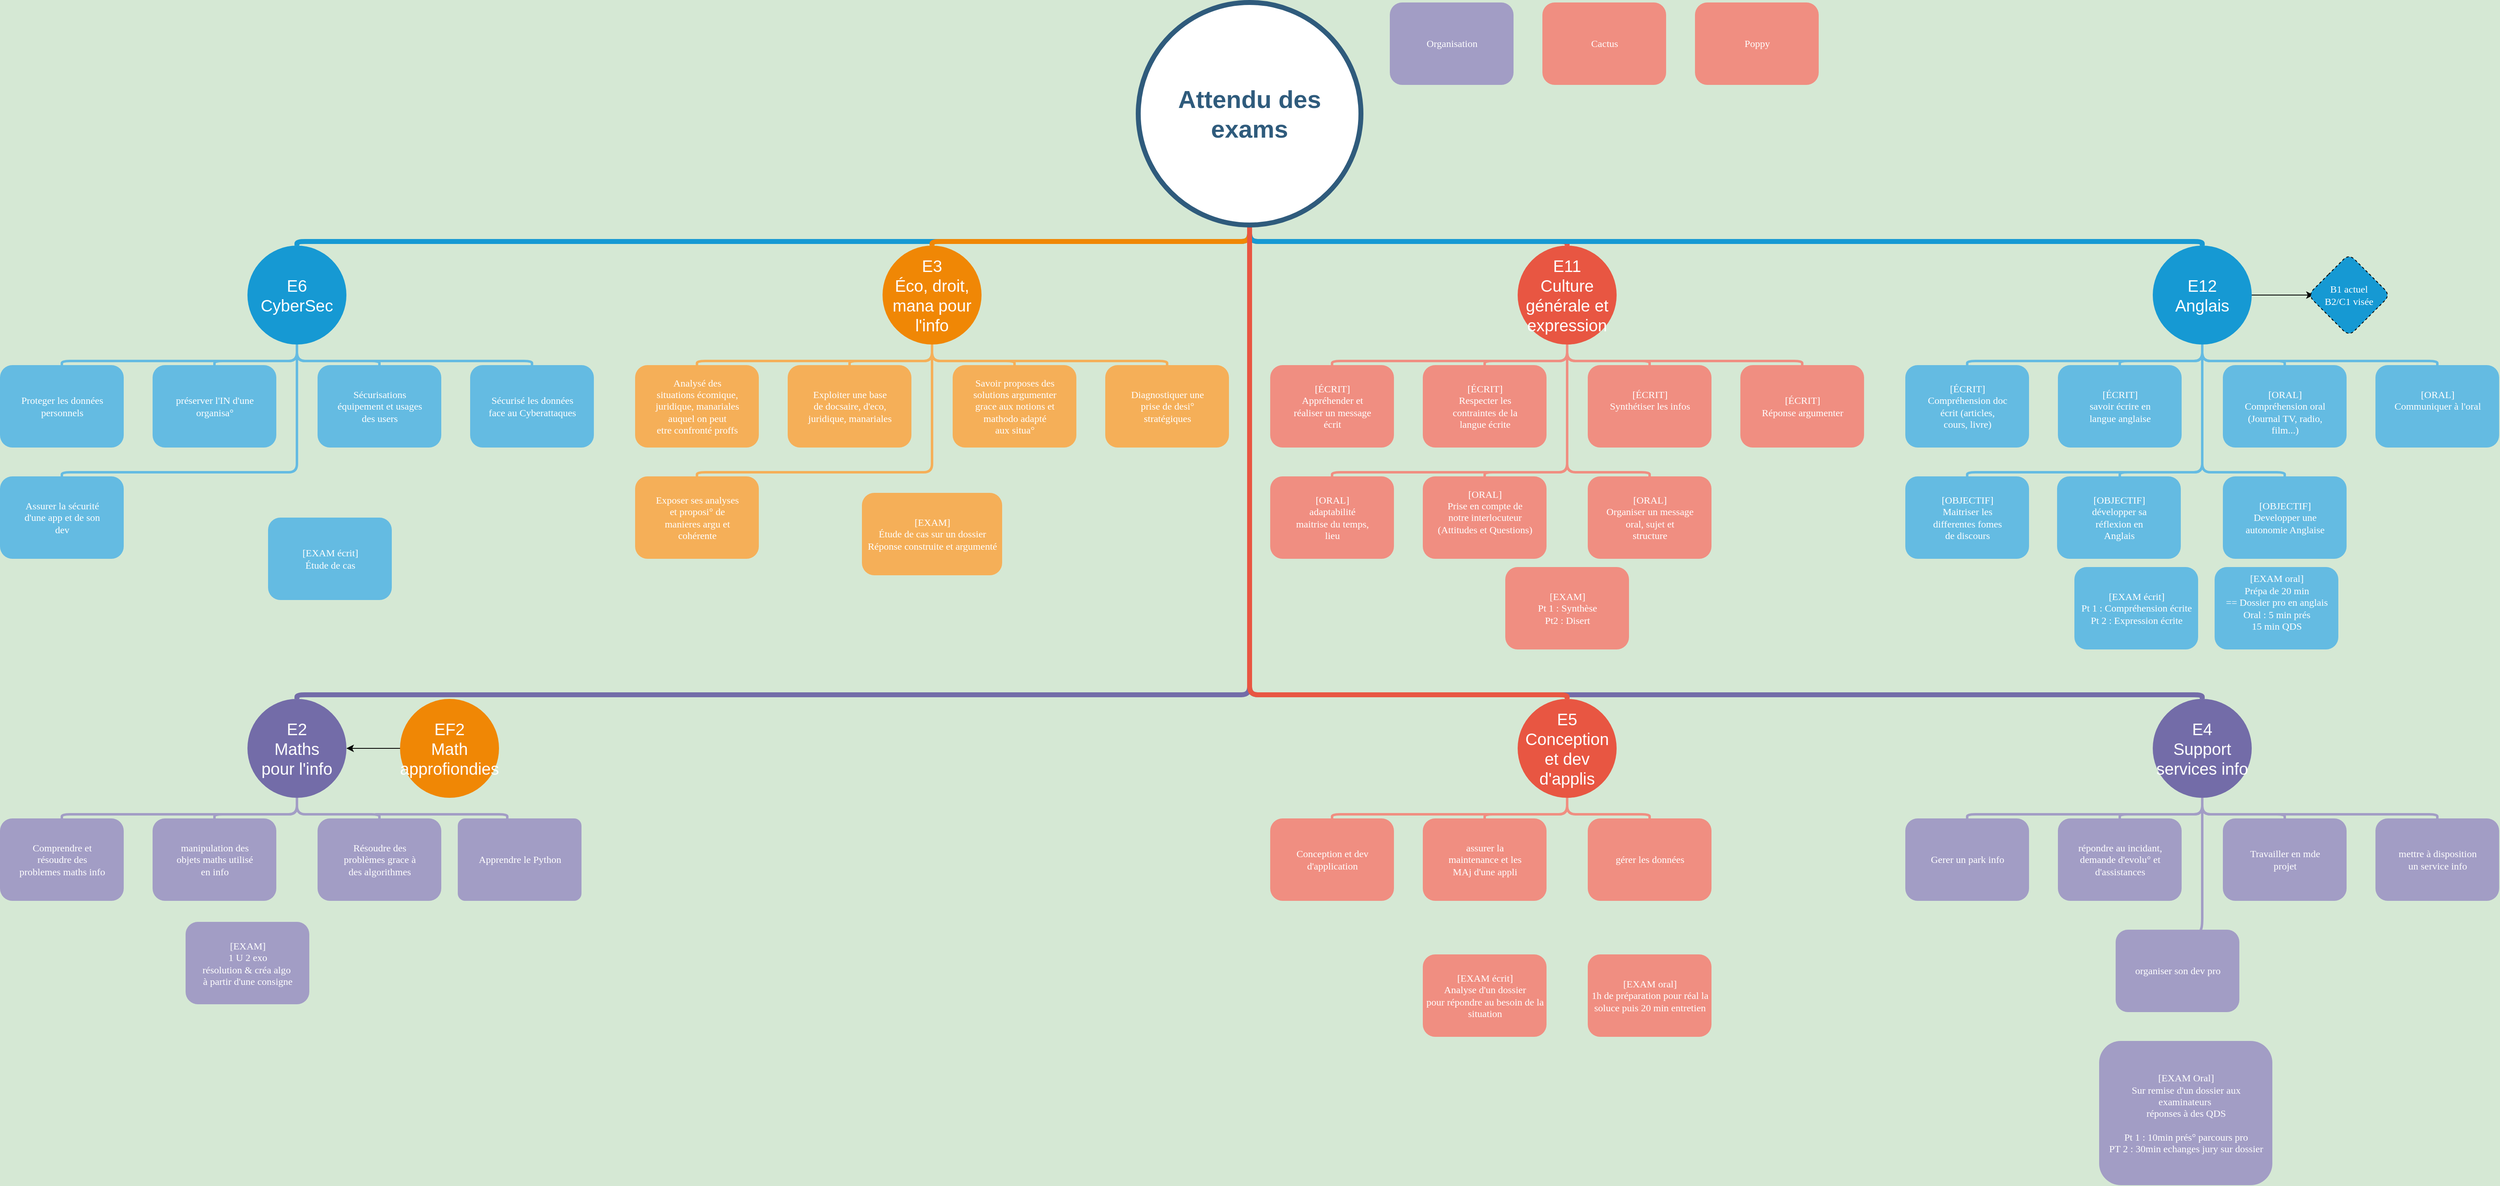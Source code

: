 <mxfile version="13.10.9" type="github">
  <diagram id="6a731a19-8d31-9384-78a2-239565b7b9f0" name="Page-1">
    <mxGraphModel dx="1395" dy="727" grid="1" gridSize="10" guides="1" tooltips="1" connect="1" arrows="1" fold="1" page="1" pageScale="1" pageWidth="1169" pageHeight="827" background="#D5E8D4" math="0" shadow="0">
      <root>
        <mxCell id="0" />
        <mxCell id="1" parent="0" />
        <mxCell id="1350" value="&lt;div&gt;E6&lt;/div&gt;&lt;div&gt;CyberSec&lt;/div&gt;" style="ellipse;whiteSpace=wrap;html=1;shadow=0;fontFamily=Helvetica;fontSize=20;fontColor=#FFFFFF;align=center;strokeWidth=3;fillColor=#1699D3;strokeColor=none;" parent="1" vertex="1">
          <mxGeometry x="325" y="320" width="120" height="120" as="geometry" />
        </mxCell>
        <mxCell id="1351" value="&lt;div&gt;E3&lt;/div&gt;&lt;div&gt;Éco, droit, mana pour l&#39;info&lt;/div&gt;" style="ellipse;whiteSpace=wrap;html=1;shadow=0;fontFamily=Helvetica;fontSize=20;fontColor=#FFFFFF;align=center;strokeWidth=3;fillColor=#F08705;strokeColor=none;gradientColor=none;" parent="1" vertex="1">
          <mxGeometry x="1095" y="320" width="120" height="120" as="geometry" />
        </mxCell>
        <mxCell id="1352" value="&lt;div&gt;E11&lt;/div&gt;&lt;div&gt;Culture générale et expression&lt;/div&gt;" style="ellipse;whiteSpace=wrap;html=1;shadow=0;fontFamily=Helvetica;fontSize=20;fontColor=#FFFFFF;align=center;strokeWidth=3;fillColor=#E85642;strokeColor=none;" parent="1" vertex="1">
          <mxGeometry x="1865" y="320" width="120" height="120" as="geometry" />
        </mxCell>
        <mxCell id="ftqSrM_YYSdM8JI-R3oG-1557" style="edgeStyle=orthogonalEdgeStyle;rounded=0;orthogonalLoop=1;jettySize=auto;html=1;fontFamily=Lucida Console;fontColor=#FFFFFF;align=center;" parent="1" source="1353" edge="1">
          <mxGeometry relative="1" as="geometry">
            <mxPoint x="2830" y="380" as="targetPoint" />
          </mxGeometry>
        </mxCell>
        <mxCell id="1353" value="&lt;div&gt;E12&lt;br&gt;&lt;/div&gt;&lt;div&gt;Anglais&lt;/div&gt;" style="ellipse;whiteSpace=wrap;html=1;shadow=0;fontFamily=Helvetica;fontSize=20;fontColor=#FFFFFF;align=center;strokeWidth=3;strokeColor=none;fillColor=#1699D3;" parent="1" vertex="1">
          <mxGeometry x="2635" y="320" width="120" height="120" as="geometry" />
        </mxCell>
        <mxCell id="1354" value="&lt;div&gt;E2&lt;br&gt;&lt;/div&gt;&lt;div&gt;Maths&lt;/div&gt;&lt;div&gt;pour l&#39;info&lt;br&gt;&lt;/div&gt;" style="ellipse;whiteSpace=wrap;html=1;shadow=0;fontFamily=Helvetica;fontSize=20;fontColor=#FFFFFF;align=center;strokeWidth=3;fillColor=#736ca8;strokeColor=none;" parent="1" vertex="1">
          <mxGeometry x="325" y="870" width="120" height="120" as="geometry" />
        </mxCell>
        <mxCell id="H5KNrPsj4nIKbCWCYMqj-1553" style="edgeStyle=orthogonalEdgeStyle;rounded=0;orthogonalLoop=1;jettySize=auto;html=1;entryX=1;entryY=0.5;entryDx=0;entryDy=0;" edge="1" parent="1" source="1355" target="1354">
          <mxGeometry relative="1" as="geometry" />
        </mxCell>
        <mxCell id="1355" value="&lt;div&gt;EF2&lt;/div&gt;&lt;div&gt;Math approfiondies&lt;/div&gt;" style="ellipse;whiteSpace=wrap;html=1;shadow=0;fontFamily=Helvetica;fontSize=20;fontColor=#FFFFFF;align=center;strokeWidth=3;fillColor=#F08705;strokeColor=none;" parent="1" vertex="1">
          <mxGeometry x="510" y="870" width="120" height="120" as="geometry" />
        </mxCell>
        <mxCell id="1356" value="&lt;div&gt;E5&lt;br&gt;&lt;/div&gt;&lt;div&gt;Conception et dev d&#39;applis&lt;/div&gt;" style="ellipse;whiteSpace=wrap;html=1;shadow=0;fontFamily=Helvetica;fontSize=20;fontColor=#FFFFFF;align=center;strokeWidth=3;fillColor=#E85642;strokeColor=none;" parent="1" vertex="1">
          <mxGeometry x="1865" y="870" width="120" height="120" as="geometry" />
        </mxCell>
        <mxCell id="1359" style="endArrow=none;strokeWidth=6;strokeColor=#1699D3;html=1;noEdgeStyle=1;edgeStyle=orthogonalEdgeStyle;" parent="1" source="1515" target="1350" edge="1">
          <mxGeometry relative="1" as="geometry">
            <Array as="points">
              <mxPoint x="1540" y="295" mark="1" />
              <mxPoint x="1540" y="315" mark="513" />
              <mxPoint x="385" y="315" mark="514" />
              <mxPoint x="385" y="320" mark="2" />
            </Array>
          </mxGeometry>
        </mxCell>
        <mxCell id="1360" style="endArrow=none;strokeWidth=6;strokeColor=#f08705;html=1;noEdgeStyle=1;edgeStyle=orthogonalEdgeStyle;" parent="1" source="1515" target="1351" edge="1">
          <mxGeometry relative="1" as="geometry">
            <Array as="points">
              <mxPoint x="1540" y="295" mark="1" />
              <mxPoint x="1540" y="315" mark="513" />
              <mxPoint x="1155" y="315" mark="516" />
              <mxPoint x="1155" y="320" mark="4" />
            </Array>
          </mxGeometry>
        </mxCell>
        <mxCell id="1361" style="endArrow=none;strokeWidth=6;strokeColor=#E85642;html=1;noEdgeStyle=1;edgeStyle=orthogonalEdgeStyle;" parent="1" source="1515" target="1352" edge="1">
          <mxGeometry relative="1" as="geometry">
            <Array as="points">
              <mxPoint x="1540" y="295" mark="1" />
              <mxPoint x="1540" y="315" mark="513" />
              <mxPoint x="1925" y="315" mark="520" />
              <mxPoint x="1925" y="320" mark="8" />
            </Array>
          </mxGeometry>
        </mxCell>
        <mxCell id="1362" style="endArrow=none;strokeWidth=6;strokeColor=#1699D3;html=1;noEdgeStyle=1;edgeStyle=orthogonalEdgeStyle;" parent="1" source="1515" target="1353" edge="1">
          <mxGeometry relative="1" as="geometry">
            <Array as="points">
              <mxPoint x="1540" y="295" mark="1" />
              <mxPoint x="1540" y="315" mark="513" />
              <mxPoint x="1925" y="315" mark="520" />
              <mxPoint x="2695" y="315" mark="528" />
              <mxPoint x="2695" y="320" mark="16" />
            </Array>
          </mxGeometry>
        </mxCell>
        <mxCell id="1363" style="endArrow=none;strokeWidth=6;strokeColor=#736CA8;html=1;noEdgeStyle=1;edgeStyle=orthogonalEdgeStyle;" parent="1" source="1515" target="1516" edge="1">
          <mxGeometry relative="1" as="geometry">
            <Array as="points">
              <mxPoint x="1540" y="295" mark="1" />
              <mxPoint x="1540" y="315" mark="513" />
              <mxPoint x="1540" y="865" mark="1025" />
              <mxPoint x="1925" y="865" mark="1152" />
              <mxPoint x="2695" y="865" mark="1280" />
              <mxPoint x="2695" y="870" mark="256" />
            </Array>
          </mxGeometry>
        </mxCell>
        <mxCell id="1364" style="endArrow=none;strokeWidth=6;strokeColor=#736ca8;html=1;noEdgeStyle=1;edgeStyle=orthogonalEdgeStyle;" parent="1" source="1515" target="1354" edge="1">
          <mxGeometry relative="1" as="geometry">
            <Array as="points">
              <mxPoint x="1540" y="295" mark="1" />
              <mxPoint x="1540" y="315" mark="513" />
              <mxPoint x="1540" y="865" mark="1025" />
              <mxPoint x="385" y="865" mark="1056" />
              <mxPoint x="385" y="870" mark="32" />
            </Array>
          </mxGeometry>
        </mxCell>
        <mxCell id="1366" value="" style="edgeStyle=orthogonalEdgeStyle;endArrow=none;strokeWidth=6;strokeColor=#E85642;html=1;noEdgeStyle=1;" parent="1" source="1515" target="1356" edge="1">
          <mxGeometry x="181" y="226.5" width="100" height="100" as="geometry">
            <mxPoint x="181" y="326.5" as="sourcePoint" />
            <mxPoint x="281" y="226.5" as="targetPoint" />
            <Array as="points">
              <mxPoint x="1540" y="295" mark="1" />
              <mxPoint x="1540" y="315" mark="513" />
              <mxPoint x="1540" y="865" mark="1025" />
              <mxPoint x="1925" y="865" mark="1152" />
              <mxPoint x="1925" y="870" mark="128" />
            </Array>
          </mxGeometry>
        </mxCell>
        <mxCell id="1378" value="" style="edgeStyle=orthogonalEdgeStyle;endArrow=none;strokeWidth=3;strokeColor=#64BBE2;html=1;noEdgeStyle=1;" parent="1" source="1350" target="1367" edge="1">
          <mxGeometry x="-221.5" y="56.5" width="100" height="100" as="geometry">
            <mxPoint x="-221.5" y="156.5" as="sourcePoint" />
            <mxPoint x="-121.5" y="56.5" as="targetPoint" />
            <Array as="points">
              <mxPoint x="385" y="440" mark="1" />
              <mxPoint x="385" y="460" mark="4097" />
              <mxPoint x="285" y="460" mark="4100" />
              <mxPoint x="285" y="465" mark="4" />
            </Array>
          </mxGeometry>
        </mxCell>
        <mxCell id="1379" value="" style="edgeStyle=orthogonalEdgeStyle;endArrow=none;strokeWidth=3;strokeColor=#64BBE2;html=1;noEdgeStyle=1;" parent="1" source="1350" target="1358" edge="1">
          <mxGeometry x="-221.5" y="56.5" width="100" height="100" as="geometry">
            <mxPoint x="-221.5" y="156.5" as="sourcePoint" />
            <mxPoint x="-121.5" y="56.5" as="targetPoint" />
            <Array as="points">
              <mxPoint x="385" y="440" mark="1" />
              <mxPoint x="385" y="460" mark="4097" />
              <mxPoint x="100" y="460" mark="4098" />
              <mxPoint x="100" y="465" mark="2" />
            </Array>
          </mxGeometry>
        </mxCell>
        <mxCell id="1380" value="" style="edgeStyle=orthogonalEdgeStyle;endArrow=none;strokeWidth=3;strokeColor=#64BBE2;html=1;noEdgeStyle=1;" parent="1" source="1350" target="1368" edge="1">
          <mxGeometry x="-221.5" y="56.5" width="100" height="100" as="geometry">
            <mxPoint x="-221.5" y="156.5" as="sourcePoint" />
            <mxPoint x="-121.5" y="56.5" as="targetPoint" />
            <Array as="points">
              <mxPoint x="385" y="440" mark="1" />
              <mxPoint x="385" y="460" mark="4097" />
              <mxPoint x="485" y="460" mark="4104" />
              <mxPoint x="485" y="465" mark="8" />
            </Array>
          </mxGeometry>
        </mxCell>
        <mxCell id="1381" value="" style="edgeStyle=orthogonalEdgeStyle;endArrow=none;strokeWidth=3;strokeColor=#64BBE2;html=1;noEdgeStyle=1;" parent="1" source="1350" target="1369" edge="1">
          <mxGeometry x="-221.5" y="56.5" width="100" height="100" as="geometry">
            <mxPoint x="-221.5" y="156.5" as="sourcePoint" />
            <mxPoint x="-121.5" y="56.5" as="targetPoint" />
            <Array as="points">
              <mxPoint x="385" y="440" mark="1" />
              <mxPoint x="385" y="460" mark="4097" />
              <mxPoint x="485" y="460" mark="4104" />
              <mxPoint x="670" y="460" mark="4112" />
              <mxPoint x="670" y="465" mark="16" />
            </Array>
          </mxGeometry>
        </mxCell>
        <mxCell id="1382" value="" style="edgeStyle=orthogonalEdgeStyle;endArrow=none;strokeWidth=3;strokeColor=#64BBE2;html=1;noEdgeStyle=1;" parent="1" source="1350" target="1370" edge="1">
          <mxGeometry x="-221.5" y="56.5" width="100" height="100" as="geometry">
            <mxPoint x="-221.5" y="156.5" as="sourcePoint" />
            <mxPoint x="-121.5" y="56.5" as="targetPoint" />
            <Array as="points">
              <mxPoint x="385" y="440" mark="1" />
              <mxPoint x="385" y="460" mark="4097" />
              <mxPoint x="385" y="595" mark="8193" />
              <mxPoint x="100" y="595" mark="8224" />
              <mxPoint x="100" y="600" mark="32" />
            </Array>
          </mxGeometry>
        </mxCell>
        <mxCell id="1399" value="" style="edgeStyle=orthogonalEdgeStyle;endArrow=none;strokeWidth=3;strokeColor=#F5AF58;html=1;noEdgeStyle=1;" parent="1" source="1351" target="1357" edge="1">
          <mxGeometry x="3.5" y="21.5" width="100" height="100" as="geometry">
            <mxPoint x="3.5" y="121.5" as="sourcePoint" />
            <mxPoint x="103.5" y="21.5" as="targetPoint" />
            <Array as="points">
              <mxPoint x="1155" y="440" mark="1" />
              <mxPoint x="1155" y="460" mark="8193" />
              <mxPoint x="870" y="460" mark="8194" />
              <mxPoint x="870" y="465" mark="2" />
            </Array>
          </mxGeometry>
        </mxCell>
        <mxCell id="1400" value="" style="edgeStyle=orthogonalEdgeStyle;endArrow=none;strokeWidth=3;strokeColor=#F5AF58;html=1;noEdgeStyle=1;" parent="1" source="1351" target="1388" edge="1">
          <mxGeometry x="3.5" y="21.5" width="100" height="100" as="geometry">
            <mxPoint x="3.5" y="121.5" as="sourcePoint" />
            <mxPoint x="103.5" y="21.5" as="targetPoint" />
            <Array as="points">
              <mxPoint x="1155" y="440" mark="1" />
              <mxPoint x="1155" y="460" mark="8193" />
              <mxPoint x="1055" y="460" mark="8196" />
              <mxPoint x="1055" y="465" mark="4" />
            </Array>
          </mxGeometry>
        </mxCell>
        <mxCell id="1401" value="" style="edgeStyle=orthogonalEdgeStyle;endArrow=none;strokeWidth=3;strokeColor=#F5AF58;html=1;noEdgeStyle=1;" parent="1" source="1351" target="1389" edge="1">
          <mxGeometry x="3.5" y="21.5" width="100" height="100" as="geometry">
            <mxPoint x="3.5" y="121.5" as="sourcePoint" />
            <mxPoint x="103.5" y="21.5" as="targetPoint" />
            <Array as="points">
              <mxPoint x="1155" y="440" mark="1" />
              <mxPoint x="1155" y="460" mark="8193" />
              <mxPoint x="1255" y="460" mark="8200" />
              <mxPoint x="1255" y="465" mark="8" />
            </Array>
          </mxGeometry>
        </mxCell>
        <mxCell id="1402" value="" style="edgeStyle=orthogonalEdgeStyle;endArrow=none;strokeWidth=3;strokeColor=#F5AF58;html=1;noEdgeStyle=1;" parent="1" source="1351" target="1390" edge="1">
          <mxGeometry x="3.5" y="21.5" width="100" height="100" as="geometry">
            <mxPoint x="3.5" y="121.5" as="sourcePoint" />
            <mxPoint x="103.5" y="21.5" as="targetPoint" />
            <Array as="points">
              <mxPoint x="1155" y="440" mark="1" />
              <mxPoint x="1155" y="460" mark="8193" />
              <mxPoint x="1255" y="460" mark="8200" />
              <mxPoint x="1440" y="460" mark="8208" />
              <mxPoint x="1440" y="465" mark="16" />
            </Array>
          </mxGeometry>
        </mxCell>
        <mxCell id="1403" value="" style="edgeStyle=orthogonalEdgeStyle;endArrow=none;strokeWidth=3;strokeColor=#F5AF58;html=1;noEdgeStyle=1;" parent="1" source="1351" target="1391" edge="1">
          <mxGeometry x="3.5" y="21.5" width="100" height="100" as="geometry">
            <mxPoint x="3.5" y="121.5" as="sourcePoint" />
            <mxPoint x="103.5" y="21.5" as="targetPoint" />
            <Array as="points">
              <mxPoint x="1155" y="440" mark="1" />
              <mxPoint x="1155" y="460" mark="8193" />
              <mxPoint x="1155" y="595" mark="16385" />
              <mxPoint x="870" y="595" mark="16416" />
              <mxPoint x="870" y="600" mark="32" />
            </Array>
          </mxGeometry>
        </mxCell>
        <mxCell id="1423" value="" style="edgeStyle=orthogonalEdgeStyle;endArrow=none;strokeWidth=3;strokeColor=#F08E81;html=1;noEdgeStyle=1;" parent="1" source="1352" target="1411" edge="1">
          <mxGeometry x="31" y="106.5" width="100" height="100" as="geometry">
            <mxPoint x="31" y="206.5" as="sourcePoint" />
            <mxPoint x="131" y="106.5" as="targetPoint" />
            <Array as="points">
              <mxPoint x="1925" y="440" mark="1" />
              <mxPoint x="1925" y="460" mark="8193" />
              <mxPoint x="1640" y="460" mark="8194" />
              <mxPoint x="1640" y="465" mark="2" />
            </Array>
          </mxGeometry>
        </mxCell>
        <mxCell id="1424" value="" style="edgeStyle=orthogonalEdgeStyle;endArrow=none;strokeWidth=3;strokeColor=#F08E81;html=1;noEdgeStyle=1;" parent="1" source="1352" target="1413" edge="1">
          <mxGeometry x="31" y="106.5" width="100" height="100" as="geometry">
            <mxPoint x="31" y="206.5" as="sourcePoint" />
            <mxPoint x="131" y="106.5" as="targetPoint" />
            <Array as="points">
              <mxPoint x="1925" y="440" mark="1" />
              <mxPoint x="1925" y="460" mark="8193" />
              <mxPoint x="2025" y="460" mark="8200" />
              <mxPoint x="2025" y="465" mark="8" />
            </Array>
          </mxGeometry>
        </mxCell>
        <mxCell id="1425" value="" style="edgeStyle=orthogonalEdgeStyle;endArrow=none;strokeWidth=3;strokeColor=#F08E81;html=1;noEdgeStyle=1;" parent="1" source="1352" target="1414" edge="1">
          <mxGeometry x="31" y="106.5" width="100" height="100" as="geometry">
            <mxPoint x="31" y="206.5" as="sourcePoint" />
            <mxPoint x="131" y="106.5" as="targetPoint" />
            <Array as="points">
              <mxPoint x="1925" y="440" mark="1" />
              <mxPoint x="1925" y="460" mark="8193" />
              <mxPoint x="2025" y="460" mark="8200" />
              <mxPoint x="2210" y="460" mark="8208" />
              <mxPoint x="2210" y="465" mark="16" />
            </Array>
          </mxGeometry>
        </mxCell>
        <mxCell id="1426" value="" style="edgeStyle=orthogonalEdgeStyle;endArrow=none;strokeWidth=3;strokeColor=#F08E81;html=1;noEdgeStyle=1;" parent="1" source="1352" target="1415" edge="1">
          <mxGeometry x="31" y="106.5" width="100" height="100" as="geometry">
            <mxPoint x="31" y="206.5" as="sourcePoint" />
            <mxPoint x="131" y="106.5" as="targetPoint" />
            <Array as="points">
              <mxPoint x="1925" y="440" mark="1" />
              <mxPoint x="1925" y="460" mark="8193" />
              <mxPoint x="1925" y="595" mark="16385" />
              <mxPoint x="1640" y="595" mark="16416" />
              <mxPoint x="1640" y="600" mark="32" />
            </Array>
          </mxGeometry>
        </mxCell>
        <mxCell id="1427" value="" style="edgeStyle=orthogonalEdgeStyle;endArrow=none;strokeWidth=3;strokeColor=#F08E81;html=1;noEdgeStyle=1;" parent="1" source="1352" target="1416" edge="1">
          <mxGeometry x="31" y="106.5" width="100" height="100" as="geometry">
            <mxPoint x="31" y="206.5" as="sourcePoint" />
            <mxPoint x="131" y="106.5" as="targetPoint" />
            <Array as="points">
              <mxPoint x="1925" y="440" mark="1" />
              <mxPoint x="1925" y="460" mark="8193" />
              <mxPoint x="1925" y="595" mark="16385" />
              <mxPoint x="1825" y="595" mark="16448" />
              <mxPoint x="1825" y="600" mark="64" />
            </Array>
          </mxGeometry>
        </mxCell>
        <mxCell id="1428" value="" style="edgeStyle=orthogonalEdgeStyle;endArrow=none;strokeWidth=3;strokeColor=#F08E81;html=1;noEdgeStyle=1;" parent="1" source="1352" target="1417" edge="1">
          <mxGeometry x="31" y="106.5" width="100" height="100" as="geometry">
            <mxPoint x="31" y="206.5" as="sourcePoint" />
            <mxPoint x="131" y="106.5" as="targetPoint" />
            <Array as="points">
              <mxPoint x="1925" y="440" mark="1" />
              <mxPoint x="1925" y="460" mark="8193" />
              <mxPoint x="1925" y="595" mark="16385" />
              <mxPoint x="2025" y="595" mark="16512" />
              <mxPoint x="2025" y="600" mark="128" />
            </Array>
          </mxGeometry>
        </mxCell>
        <mxCell id="1431" value="" style="edgeStyle=orthogonalEdgeStyle;endArrow=none;strokeWidth=3;strokeColor=#F08E81;html=1;noEdgeStyle=1;" parent="1" source="1352" target="1412" edge="1">
          <mxGeometry x="31" y="106.5" width="100" height="100" as="geometry">
            <mxPoint x="31" y="206.5" as="sourcePoint" />
            <mxPoint x="131" y="106.5" as="targetPoint" />
            <Array as="points">
              <mxPoint x="1925" y="440" mark="1" />
              <mxPoint x="1925" y="460" mark="8193" />
              <mxPoint x="1825" y="460" mark="8196" />
              <mxPoint x="1825" y="465" mark="4" />
            </Array>
          </mxGeometry>
        </mxCell>
        <mxCell id="1446" value="" style="edgeStyle=orthogonalEdgeStyle;endArrow=none;strokeWidth=3;strokeColor=#64BBE2;html=1;noEdgeStyle=1;" parent="1" source="1353" target="1435" edge="1">
          <mxGeometry x="-24" y="196.5" width="100" height="100" as="geometry">
            <mxPoint x="-24" y="296.5" as="sourcePoint" />
            <mxPoint x="76" y="196.5" as="targetPoint" />
            <Array as="points">
              <mxPoint x="2695" y="440" mark="1" />
              <mxPoint x="2695" y="460" mark="4097" />
              <mxPoint x="2410" y="460" mark="4098" />
              <mxPoint x="2410" y="465" mark="2" />
            </Array>
          </mxGeometry>
        </mxCell>
        <mxCell id="1447" value="" style="edgeStyle=orthogonalEdgeStyle;endArrow=none;strokeWidth=3;strokeColor=#64BBE2;html=1;noEdgeStyle=1;" parent="1" source="1353" target="1436" edge="1">
          <mxGeometry x="-24" y="196.5" width="100" height="100" as="geometry">
            <mxPoint x="-24" y="296.5" as="sourcePoint" />
            <mxPoint x="76" y="196.5" as="targetPoint" />
            <Array as="points">
              <mxPoint x="2695" y="440" mark="1" />
              <mxPoint x="2695" y="460" mark="4097" />
              <mxPoint x="2595" y="460" mark="4100" />
              <mxPoint x="2595" y="465" mark="4" />
            </Array>
          </mxGeometry>
        </mxCell>
        <mxCell id="1448" value="" style="edgeStyle=orthogonalEdgeStyle;endArrow=none;strokeWidth=3;strokeColor=#64BBE2;html=1;noEdgeStyle=1;" parent="1" source="1353" target="1437" edge="1">
          <mxGeometry x="-24" y="196.5" width="100" height="100" as="geometry">
            <mxPoint x="-24" y="296.5" as="sourcePoint" />
            <mxPoint x="76" y="196.5" as="targetPoint" />
            <Array as="points">
              <mxPoint x="2695" y="440" mark="1" />
              <mxPoint x="2695" y="460" mark="4097" />
              <mxPoint x="2795" y="460" mark="4104" />
              <mxPoint x="2795" y="465" mark="8" />
            </Array>
          </mxGeometry>
        </mxCell>
        <mxCell id="1449" value="" style="edgeStyle=orthogonalEdgeStyle;endArrow=none;strokeWidth=3;strokeColor=#64BBE2;html=1;noEdgeStyle=1;" parent="1" source="1353" target="1438" edge="1">
          <mxGeometry x="-24" y="196.5" width="100" height="100" as="geometry">
            <mxPoint x="-24" y="296.5" as="sourcePoint" />
            <mxPoint x="76" y="196.5" as="targetPoint" />
            <Array as="points">
              <mxPoint x="2695" y="440" mark="1" />
              <mxPoint x="2695" y="460" mark="4097" />
              <mxPoint x="2795" y="460" mark="4104" />
              <mxPoint x="2980" y="460" mark="4112" />
              <mxPoint x="2980" y="465" mark="16" />
            </Array>
          </mxGeometry>
        </mxCell>
        <mxCell id="1450" value="" style="edgeStyle=orthogonalEdgeStyle;endArrow=none;strokeWidth=3;strokeColor=#64BBE2;html=1;noEdgeStyle=1;" parent="1" source="1353" target="1439" edge="1">
          <mxGeometry x="-24" y="196.5" width="100" height="100" as="geometry">
            <mxPoint x="-24" y="296.5" as="sourcePoint" />
            <mxPoint x="76" y="196.5" as="targetPoint" />
            <Array as="points">
              <mxPoint x="2695" y="440" mark="1" />
              <mxPoint x="2695" y="460" mark="4097" />
              <mxPoint x="2695" y="595" mark="8193" />
              <mxPoint x="2410" y="595" mark="8224" />
              <mxPoint x="2410" y="600" mark="32" />
            </Array>
          </mxGeometry>
        </mxCell>
        <mxCell id="1451" value="" style="edgeStyle=orthogonalEdgeStyle;endArrow=none;strokeWidth=3;strokeColor=#64BBE2;html=1;noEdgeStyle=1;" parent="1" source="1353" target="1440" edge="1">
          <mxGeometry x="-24" y="196.5" width="100" height="100" as="geometry">
            <mxPoint x="-24" y="296.5" as="sourcePoint" />
            <mxPoint x="76" y="196.5" as="targetPoint" />
            <Array as="points">
              <mxPoint x="2695" y="440" mark="1" />
              <mxPoint x="2695" y="460" mark="4097" />
              <mxPoint x="2695" y="595" mark="8193" />
              <mxPoint x="2595" y="595" mark="8256" />
              <mxPoint x="2595" y="600" mark="64" />
            </Array>
          </mxGeometry>
        </mxCell>
        <mxCell id="1453" value="" style="edgeStyle=orthogonalEdgeStyle;endArrow=none;strokeWidth=3;strokeColor=#64BBE2;html=1;noEdgeStyle=1;" parent="1" source="1353" target="1441" edge="1">
          <mxGeometry x="-24" y="196.5" width="100" height="100" as="geometry">
            <mxPoint x="-24" y="296.5" as="sourcePoint" />
            <mxPoint x="76" y="196.5" as="targetPoint" />
            <Array as="points">
              <mxPoint x="2695" y="440" mark="1" />
              <mxPoint x="2695" y="460" mark="4097" />
              <mxPoint x="2695" y="595" mark="8193" />
              <mxPoint x="2795" y="595" mark="8320" />
              <mxPoint x="2795" y="600" mark="128" />
            </Array>
          </mxGeometry>
        </mxCell>
        <mxCell id="1465" value="" style="edgeStyle=orthogonalEdgeStyle;endArrow=none;strokeWidth=3;strokeColor=#A29DC5;html=1;noEdgeStyle=1;" parent="1" source="1354" target="1458" edge="1">
          <mxGeometry x="251" y="-103.5" width="100" height="100" as="geometry">
            <mxPoint x="251" y="-3.5" as="sourcePoint" />
            <mxPoint x="351" y="-103.5" as="targetPoint" />
            <Array as="points">
              <mxPoint x="385" y="990" mark="1" />
              <mxPoint x="385" y="1010" mark="129" />
              <mxPoint x="285" y="1010" mark="132" />
              <mxPoint x="285" y="1015" mark="4" />
            </Array>
          </mxGeometry>
        </mxCell>
        <mxCell id="1467" value="" style="edgeStyle=orthogonalEdgeStyle;endArrow=none;strokeWidth=3;strokeColor=#A29DC5;html=1;noEdgeStyle=1;" parent="1" source="1354" target="1457" edge="1">
          <mxGeometry x="251" y="-103.5" width="100" height="100" as="geometry">
            <mxPoint x="251" y="-3.5" as="sourcePoint" />
            <mxPoint x="351" y="-103.5" as="targetPoint" />
            <Array as="points">
              <mxPoint x="385" y="990" mark="1" />
              <mxPoint x="385" y="1010" mark="129" />
              <mxPoint x="100" y="1010" mark="130" />
              <mxPoint x="100" y="1015" mark="2" />
            </Array>
          </mxGeometry>
        </mxCell>
        <mxCell id="1503" value="" style="edgeStyle=orthogonalEdgeStyle;endArrow=none;strokeWidth=3;strokeColor=#F08E81;html=1;noEdgeStyle=1;" parent="1" source="1356" target="1490" edge="1">
          <mxGeometry x="188.5" y="51.5" width="100" height="100" as="geometry">
            <mxPoint x="188.5" y="151.5" as="sourcePoint" />
            <mxPoint x="288.5" y="51.5" as="targetPoint" />
            <Array as="points">
              <mxPoint x="1925" y="990" mark="1" />
              <mxPoint x="1925" y="1010" mark="8193" />
              <mxPoint x="1640" y="1010" mark="8194" />
              <mxPoint x="1640" y="1015" mark="2" />
            </Array>
          </mxGeometry>
        </mxCell>
        <mxCell id="1504" value="" style="edgeStyle=orthogonalEdgeStyle;endArrow=none;strokeWidth=3;strokeColor=#F08E81;html=1;noEdgeStyle=1;" parent="1" source="1356" target="1491" edge="1">
          <mxGeometry x="188.5" y="51.5" width="100" height="100" as="geometry">
            <mxPoint x="188.5" y="151.5" as="sourcePoint" />
            <mxPoint x="288.5" y="51.5" as="targetPoint" />
            <Array as="points">
              <mxPoint x="1925" y="990" mark="1" />
              <mxPoint x="1925" y="1010" mark="8193" />
              <mxPoint x="1825" y="1010" mark="8196" />
              <mxPoint x="1825" y="1015" mark="4" />
            </Array>
          </mxGeometry>
        </mxCell>
        <mxCell id="1505" value="" style="edgeStyle=orthogonalEdgeStyle;endArrow=none;strokeWidth=3;strokeColor=#F08E81;html=1;noEdgeStyle=1;" parent="1" source="1356" target="1492" edge="1">
          <mxGeometry x="188.5" y="51.5" width="100" height="100" as="geometry">
            <mxPoint x="188.5" y="151.5" as="sourcePoint" />
            <mxPoint x="288.5" y="51.5" as="targetPoint" />
            <Array as="points">
              <mxPoint x="1925" y="990" mark="1" />
              <mxPoint x="1925" y="1010" mark="8193" />
              <mxPoint x="2025" y="1010" mark="8200" />
              <mxPoint x="2025" y="1015" mark="8" />
            </Array>
          </mxGeometry>
        </mxCell>
        <mxCell id="1515" value="&lt;div&gt;Attendu des exams&lt;/div&gt;" style="ellipse;whiteSpace=wrap;html=1;shadow=0;fontFamily=Helvetica;fontSize=30;fontColor=#2F5B7C;align=center;strokeColor=#2F5B7C;strokeWidth=6;fillColor=#FFFFFF;fontStyle=1;gradientColor=none;" parent="1" vertex="1">
          <mxGeometry x="1405" y="25" width="270" height="270" as="geometry" />
        </mxCell>
        <mxCell id="1516" value="&lt;div&gt;E4&lt;/div&gt;&lt;div&gt;Support services info&lt;/div&gt;" style="ellipse;whiteSpace=wrap;html=1;shadow=0;fontFamily=Helvetica;fontSize=20;fontColor=#FFFFFF;align=center;strokeWidth=3;fillColor=#736ca8;strokeColor=none;" parent="1" vertex="1">
          <mxGeometry x="2635" y="870" width="120" height="120" as="geometry" />
        </mxCell>
        <mxCell id="1528" value="" style="edgeStyle=orthogonalEdgeStyle;endArrow=none;strokeWidth=3;strokeColor=#A29DC5;html=1;noEdgeStyle=1;" parent="1" source="1516" target="1517" edge="1">
          <mxGeometry x="-1498" y="-303.5" width="100" height="100" as="geometry">
            <mxPoint x="-1498" y="-203.5" as="sourcePoint" />
            <mxPoint x="-1398" y="-303.5" as="targetPoint" />
            <Array as="points">
              <mxPoint x="2695" y="990" mark="1" />
              <mxPoint x="2695" y="1010" mark="8193" />
              <mxPoint x="2410" y="1010" mark="8194" />
              <mxPoint x="2410" y="1015" mark="2" />
            </Array>
          </mxGeometry>
        </mxCell>
        <mxCell id="1530" value="" style="edgeStyle=orthogonalEdgeStyle;endArrow=none;strokeWidth=3;strokeColor=#A29DC5;html=1;noEdgeStyle=1;" parent="1" source="1516" target="1518" edge="1">
          <mxGeometry x="-1498" y="-303.5" width="100" height="100" as="geometry">
            <mxPoint x="-1498" y="-203.5" as="sourcePoint" />
            <mxPoint x="-1398" y="-303.5" as="targetPoint" />
            <Array as="points">
              <mxPoint x="2695" y="990" mark="1" />
              <mxPoint x="2695" y="1010" mark="8193" />
              <mxPoint x="2595" y="1010" mark="8196" />
              <mxPoint x="2595" y="1015" mark="4" />
            </Array>
          </mxGeometry>
        </mxCell>
        <mxCell id="1531" value="" style="edgeStyle=orthogonalEdgeStyle;endArrow=none;strokeWidth=3;strokeColor=#A29DC5;html=1;noEdgeStyle=1;" parent="1" source="1516" target="1519" edge="1">
          <mxGeometry x="-1498" y="-303.5" width="100" height="100" as="geometry">
            <mxPoint x="-1498" y="-203.5" as="sourcePoint" />
            <mxPoint x="-1398" y="-303.5" as="targetPoint" />
            <Array as="points">
              <mxPoint x="2695" y="990" mark="1" />
              <mxPoint x="2695" y="1010" mark="8193" />
              <mxPoint x="2795" y="1010" mark="8200" />
              <mxPoint x="2795" y="1015" mark="8" />
            </Array>
          </mxGeometry>
        </mxCell>
        <mxCell id="1532" value="" style="edgeStyle=orthogonalEdgeStyle;endArrow=none;strokeWidth=3;strokeColor=#A29DC5;html=1;noEdgeStyle=1;" parent="1" source="1516" target="1520" edge="1">
          <mxGeometry x="-1498" y="-303.5" width="100" height="100" as="geometry">
            <mxPoint x="-1498" y="-203.5" as="sourcePoint" />
            <mxPoint x="-1398" y="-303.5" as="targetPoint" />
            <Array as="points">
              <mxPoint x="2695" y="990" mark="1" />
              <mxPoint x="2695" y="1010" mark="8193" />
              <mxPoint x="2795" y="1010" mark="8200" />
              <mxPoint x="2980" y="1010" mark="8208" />
              <mxPoint x="2980" y="1015" mark="16" />
            </Array>
          </mxGeometry>
        </mxCell>
        <mxCell id="1533" value="" style="edgeStyle=orthogonalEdgeStyle;endArrow=none;strokeWidth=3;strokeColor=#A29DC5;html=1;noEdgeStyle=1;entryX=0.687;entryY=0.01;entryDx=0;entryDy=0;entryPerimeter=0;" parent="1" source="1516" target="1521" edge="1">
          <mxGeometry x="-1498" y="-303.5" width="100" height="100" as="geometry">
            <mxPoint x="-1498" y="-203.5" as="sourcePoint" />
            <mxPoint x="-1398" y="-303.5" as="targetPoint" />
            <Array as="points">
              <mxPoint x="2695" y="990" mark="1" />
              <mxPoint x="2695" y="1010" mark="8193" />
              <mxPoint x="2695" y="1145" mark="16385" />
            </Array>
          </mxGeometry>
        </mxCell>
        <mxCell id="1541" value="" style="edgeStyle=orthogonalEdgeStyle;endArrow=none;strokeWidth=3;strokeColor=#A29DC5;html=1;noEdgeStyle=1;" parent="1" source="1354" target="1459" edge="1">
          <mxGeometry x="-1174" y="-408.5" width="100" height="100" as="geometry">
            <mxPoint x="-1174" y="-308.5" as="sourcePoint" />
            <mxPoint x="-1074" y="-408.5" as="targetPoint" />
            <Array as="points">
              <mxPoint x="385" y="990" mark="1" />
              <mxPoint x="385" y="1010" mark="129" />
              <mxPoint x="485" y="1010" mark="136" />
              <mxPoint x="485" y="1015" mark="8" />
            </Array>
          </mxGeometry>
        </mxCell>
        <mxCell id="1357" value="&lt;div&gt;Analysé des &lt;br&gt;&lt;/div&gt;&lt;div&gt;situations écomique, &lt;br&gt;&lt;/div&gt;&lt;div&gt;juridique, manariales&lt;/div&gt;&lt;div&gt;auquel on peut &lt;br&gt;&lt;/div&gt;&lt;div&gt;etre confronté proffs&lt;br&gt;&lt;/div&gt;" style="rounded=1;fillColor=#f5af58;strokeColor=none;strokeWidth=3;shadow=0;html=1;fontColor=#FFFFFF;align=center;verticalAlign=middle;fontFamily=Lucida Console;" parent="1" vertex="1">
          <mxGeometry x="795" y="465" width="150" height="100" as="geometry" />
        </mxCell>
        <mxCell id="1358" value="&lt;div&gt;Proteger les données&lt;/div&gt;&lt;div&gt;personnels&lt;br&gt;&lt;/div&gt;" style="rounded=1;fillColor=#64BBE2;strokeColor=none;strokeWidth=3;shadow=0;html=1;fontColor=#FFFFFF;align=center;verticalAlign=middle;fontFamily=Lucida Console;" parent="1" vertex="1">
          <mxGeometry x="25" y="465" width="150" height="100" as="geometry" />
        </mxCell>
        <mxCell id="1367" value="&lt;div&gt;préserver l&#39;IN d&#39;une &lt;br&gt;&lt;/div&gt;&lt;div&gt;organisa°&lt;br&gt;&lt;/div&gt;" style="rounded=1;fillColor=#64BBE2;strokeColor=none;strokeWidth=3;shadow=0;html=1;fontColor=#FFFFFF;align=center;verticalAlign=middle;fontFamily=Lucida Console;" parent="1" vertex="1">
          <mxGeometry x="210" y="465" width="150" height="100" as="geometry" />
        </mxCell>
        <mxCell id="1368" value="&lt;div&gt;Sécurisations&lt;/div&gt;&lt;div&gt;équipement et usages&lt;/div&gt;&lt;div&gt;des users&lt;br&gt;&lt;/div&gt;" style="rounded=1;fillColor=#64BBE2;strokeColor=none;strokeWidth=3;shadow=0;html=1;fontColor=#FFFFFF;align=center;verticalAlign=middle;fontFamily=Lucida Console;" parent="1" vertex="1">
          <mxGeometry x="410" y="465" width="150" height="100" as="geometry" />
        </mxCell>
        <mxCell id="1369" value="&lt;div&gt;Sécurisé les données&lt;/div&gt;&lt;div&gt;face au Cyberattaques&lt;/div&gt;" style="rounded=1;fillColor=#64BBE2;strokeColor=none;strokeWidth=3;shadow=0;html=1;fontColor=#FFFFFF;align=center;verticalAlign=middle;fontFamily=Lucida Console;" parent="1" vertex="1">
          <mxGeometry x="595" y="465" width="150" height="100" as="geometry" />
        </mxCell>
        <mxCell id="1370" value="&lt;div&gt;Assurer la sécurité &lt;br&gt;&lt;/div&gt;&lt;div&gt;d&#39;une app et de son&lt;/div&gt;&lt;div&gt;dev&lt;/div&gt;" style="rounded=1;fillColor=#64BBE2;strokeColor=none;strokeWidth=3;shadow=0;html=1;fontColor=#FFFFFF;align=center;verticalAlign=middle;fontFamily=Lucida Console;" parent="1" vertex="1">
          <mxGeometry x="25" y="600" width="150" height="100" as="geometry" />
        </mxCell>
        <mxCell id="1388" value="&lt;div&gt;Exploiter une base&lt;/div&gt;&lt;div&gt;de docsaire, d&#39;eco,&lt;/div&gt;&lt;div&gt;juridique, manariales&lt;br&gt;&lt;/div&gt;" style="rounded=1;fillColor=#f5af58;strokeColor=none;strokeWidth=3;shadow=0;html=1;fontColor=#FFFFFF;align=center;verticalAlign=middle;fontFamily=Lucida Console;" parent="1" vertex="1">
          <mxGeometry x="980" y="465" width="150" height="100" as="geometry" />
        </mxCell>
        <mxCell id="1389" value="&lt;div&gt;Savoir proposes des&lt;/div&gt;&lt;div&gt;solutions argumenter&lt;/div&gt;&lt;div&gt;grace aux notions et&lt;/div&gt;&lt;div&gt;mathodo adapté&lt;/div&gt;&lt;div&gt;aux situa°&lt;br&gt;&lt;/div&gt;" style="rounded=1;fillColor=#f5af58;strokeColor=none;strokeWidth=3;shadow=0;html=1;fontColor=#FFFFFF;align=center;verticalAlign=middle;fontFamily=Lucida Console;" parent="1" vertex="1">
          <mxGeometry x="1180" y="465" width="150" height="100" as="geometry" />
        </mxCell>
        <mxCell id="1390" value="&lt;div&gt;Diagnostiquer une &lt;br&gt;&lt;/div&gt;&lt;div&gt;prise de desi°&lt;/div&gt;&lt;div&gt;stratégiques&lt;/div&gt;" style="rounded=1;fillColor=#f5af58;strokeColor=none;strokeWidth=3;shadow=0;html=1;fontColor=#FFFFFF;align=center;verticalAlign=middle;fontFamily=Lucida Console;" parent="1" vertex="1">
          <mxGeometry x="1365" y="465" width="150" height="100" as="geometry" />
        </mxCell>
        <mxCell id="1391" value="&lt;div&gt;Exposer ses analyses&lt;/div&gt;&lt;div&gt;et proposi° de &lt;br&gt;&lt;/div&gt;&lt;div&gt;manieres argu et&lt;/div&gt;&lt;div&gt;cohérente&lt;br&gt;&lt;/div&gt;" style="rounded=1;fillColor=#f5af58;strokeColor=none;strokeWidth=3;shadow=0;html=1;fontColor=#FFFFFF;align=center;verticalAlign=middle;fontFamily=Lucida Console;" parent="1" vertex="1">
          <mxGeometry x="795" y="600" width="150" height="100" as="geometry" />
        </mxCell>
        <mxCell id="1411" value="&lt;div&gt;[ÉCRIT]&lt;br&gt;&lt;/div&gt;&lt;div&gt;Appréhender et &lt;br&gt;&lt;/div&gt;&lt;div&gt;réaliser un message&lt;/div&gt;&lt;div&gt;écrit&lt;br&gt;&lt;/div&gt;" style="rounded=1;fillColor=#f08e81;strokeColor=none;strokeWidth=9;shadow=0;html=1;fontColor=#FFFFFF;align=center;verticalAlign=middle;fontFamily=Lucida Console;absoluteArcSize=0;noLabel=0;labelPadding=0;portConstraint=none;portConstraintRotation=0;snapToPoint=0;allowArrows=1;autosize=0;container=0;dropTarget=0;collapsible=0;recursiveResize=1;comic=0;" parent="1" vertex="1">
          <mxGeometry x="1565" y="465" width="150" height="100" as="geometry" />
        </mxCell>
        <mxCell id="1412" value="&lt;div&gt;&lt;div&gt;[ÉCRIT]&lt;br&gt;&lt;/div&gt;Respecter les&lt;/div&gt;&lt;div&gt;contraintes de la&lt;/div&gt;&lt;div&gt;langue écrite&lt;br&gt;&lt;/div&gt;" style="rounded=1;fillColor=#f08e81;strokeColor=none;strokeWidth=3;shadow=0;html=1;fontColor=#FFFFFF;align=center;verticalAlign=middle;fontFamily=Lucida Console;" parent="1" vertex="1">
          <mxGeometry x="1750" y="465" width="150" height="100" as="geometry" />
        </mxCell>
        <mxCell id="1413" value="&lt;div&gt;&lt;div&gt;[ÉCRIT]&lt;br&gt;&lt;/div&gt;Synthétiser les infos&lt;/div&gt;&lt;div&gt;&lt;br&gt;&lt;/div&gt;" style="rounded=1;fillColor=#f08e81;strokeColor=none;strokeWidth=3;shadow=0;html=1;fontColor=#FFFFFF;align=center;verticalAlign=middle;fontFamily=Lucida Console;" parent="1" vertex="1">
          <mxGeometry x="1950" y="465" width="150" height="100" as="geometry" />
        </mxCell>
        <mxCell id="1414" value="&lt;div&gt;[ÉCRIT]&lt;br&gt;&lt;/div&gt;Réponse argumenter" style="rounded=1;fillColor=#f08e81;strokeColor=none;strokeWidth=3;shadow=0;html=1;fontColor=#FFFFFF;align=center;verticalAlign=middle;fontFamily=Lucida Console;" parent="1" vertex="1">
          <mxGeometry x="2135" y="465" width="150" height="100" as="geometry" />
        </mxCell>
        <mxCell id="1415" value="&lt;div&gt;[ORAL]&lt;/div&gt;&lt;div&gt;adaptabilité &lt;br&gt;&lt;/div&gt;&lt;div&gt;maitrise du temps,&lt;/div&gt;&lt;div&gt;lieu&lt;br&gt;&lt;/div&gt;" style="rounded=1;fillColor=#f08e81;strokeColor=none;strokeWidth=3;shadow=0;html=1;fontColor=#FFFFFF;align=center;verticalAlign=middle;fontFamily=Lucida Console;" parent="1" vertex="1">
          <mxGeometry x="1565" y="600" width="150" height="100" as="geometry" />
        </mxCell>
        <mxCell id="1416" value="&lt;div&gt;&lt;div&gt;[ORAL]&lt;/div&gt;&lt;div&gt;Prise en compte de &lt;br&gt;&lt;/div&gt;&lt;div&gt;notre interlocuteur&lt;/div&gt;&lt;div&gt;(Attitudes et Questions)&lt;/div&gt;&lt;div&gt;&lt;br&gt;&lt;/div&gt;&lt;/div&gt;" style="rounded=1;fillColor=#f08e81;strokeColor=none;strokeWidth=3;shadow=0;html=1;fontColor=#FFFFFF;align=center;verticalAlign=middle;fontFamily=Lucida Console;" parent="1" vertex="1">
          <mxGeometry x="1750" y="600" width="150" height="100" as="geometry" />
        </mxCell>
        <mxCell id="1417" value="&lt;div&gt;[ORAL]&lt;/div&gt;&lt;div&gt;Organiser un message &lt;br&gt;&lt;/div&gt;&lt;div&gt;oral, sujet et &lt;br&gt;&lt;/div&gt;&lt;div&gt;structure&lt;/div&gt;" style="rounded=1;fillColor=#f08e81;strokeColor=none;strokeWidth=3;shadow=0;html=1;fontColor=#FFFFFF;align=center;verticalAlign=middle;fontFamily=Lucida Console;" parent="1" vertex="1">
          <mxGeometry x="1950" y="600" width="150" height="100" as="geometry" />
        </mxCell>
        <mxCell id="1435" value="&lt;div&gt;[ÉCRIT]&lt;/div&gt;&lt;div&gt;Compréhension doc&lt;/div&gt;&lt;div&gt;écrit (articles,&lt;/div&gt;&lt;div&gt;cours, livre)&lt;br&gt;&lt;/div&gt;" style="rounded=1;fillColor=#64BBE2;strokeColor=none;strokeWidth=3;shadow=0;html=1;fontColor=#FFFFFF;align=center;verticalAlign=middle;fontFamily=Lucida Console;" parent="1" vertex="1">
          <mxGeometry x="2335" y="465" width="150" height="100" as="geometry" />
        </mxCell>
        <mxCell id="1436" value="&lt;div&gt;[ÉCRIT]&lt;/div&gt;&lt;div&gt;savoir écrire en &lt;br&gt;&lt;/div&gt;&lt;div&gt;langue anglaise&lt;br&gt;&lt;/div&gt;" style="rounded=1;fillColor=#64BBE2;strokeColor=none;strokeWidth=3;shadow=0;html=1;fontColor=#FFFFFF;align=center;verticalAlign=middle;fontFamily=Lucida Console;" parent="1" vertex="1">
          <mxGeometry x="2520" y="465" width="150" height="100" as="geometry" />
        </mxCell>
        <mxCell id="1437" value="&lt;br&gt;&lt;div&gt;[ORAL]&lt;/div&gt;&lt;div&gt;Compréhension oral&lt;/div&gt;&lt;div&gt;(Journal TV, radio,&lt;/div&gt;&lt;div&gt;film...)&lt;br&gt;&lt;/div&gt;" style="rounded=1;fillColor=#64BBE2;strokeColor=none;strokeWidth=3;shadow=0;html=1;fontColor=#FFFFFF;align=center;verticalAlign=middle;fontFamily=Lucida Console;" parent="1" vertex="1">
          <mxGeometry x="2720" y="465" width="150" height="100" as="geometry" />
        </mxCell>
        <mxCell id="1438" value="&lt;div&gt;[ORAL]&lt;/div&gt;&lt;div&gt;Communiquer à l&#39;oral&lt;/div&gt;&lt;div&gt;&lt;br&gt;&lt;/div&gt;" style="rounded=1;fillColor=#64BBE2;strokeColor=none;strokeWidth=3;shadow=0;html=1;fontColor=#FFFFFF;align=center;verticalAlign=middle;fontFamily=Lucida Console;" parent="1" vertex="1">
          <mxGeometry x="2905" y="465" width="150" height="100" as="geometry" />
        </mxCell>
        <mxCell id="1439" value="&lt;div&gt;[OBJECTIF]&lt;/div&gt;&lt;div&gt;Maitriser les&lt;/div&gt;&lt;div&gt;differentes fomes&lt;/div&gt;&lt;div&gt;de discours&lt;br&gt;&lt;/div&gt;" style="rounded=1;fillColor=#64BBE2;strokeColor=none;strokeWidth=3;shadow=0;html=1;fontColor=#FFFFFF;align=center;verticalAlign=middle;fontFamily=Lucida Console;" parent="1" vertex="1">
          <mxGeometry x="2335" y="600" width="150" height="100" as="geometry" />
        </mxCell>
        <mxCell id="1440" value="&lt;div&gt;[OBJECTIF]&lt;/div&gt;&lt;div&gt;développer sa &lt;br&gt;&lt;/div&gt;&lt;div&gt;réflexion en &lt;br&gt;&lt;/div&gt;&lt;div&gt;Anglais&lt;br&gt;&lt;/div&gt;" style="rounded=1;fillColor=#64BBE2;strokeColor=none;strokeWidth=3;shadow=0;html=1;fontColor=#FFFFFF;align=center;verticalAlign=middle;fontFamily=Lucida Console;" parent="1" vertex="1">
          <mxGeometry x="2519" y="600" width="150" height="100" as="geometry" />
        </mxCell>
        <mxCell id="1441" value="&lt;div&gt;[OBJECTIF]&lt;/div&gt;&lt;div&gt;Developper une &lt;br&gt;&lt;/div&gt;&lt;div&gt;autonomie Anglaise&lt;/div&gt;" style="rounded=1;fillColor=#64BBE2;strokeColor=none;strokeWidth=3;shadow=0;html=1;fontColor=#FFFFFF;align=center;verticalAlign=middle;fontFamily=Lucida Console;" parent="1" vertex="1">
          <mxGeometry x="2720" y="600" width="150" height="100" as="geometry" />
        </mxCell>
        <mxCell id="1457" value="&lt;div&gt;Comprendre et&lt;/div&gt;&lt;div&gt;résoudre des&lt;/div&gt;&lt;div&gt;problemes maths info&lt;br&gt;&lt;/div&gt;" style="rounded=1;fillColor=#a29dc5;strokeColor=none;strokeWidth=3;shadow=0;html=1;fontColor=#FFFFFF;align=center;verticalAlign=middle;fontFamily=Lucida Console;" parent="1" vertex="1">
          <mxGeometry x="25" y="1015" width="150" height="100" as="geometry" />
        </mxCell>
        <mxCell id="1458" value="&lt;div&gt;manipulation des&lt;/div&gt;&lt;div&gt;objets maths utilisé&lt;/div&gt;&lt;div&gt;en info&lt;br&gt;&lt;/div&gt;" style="rounded=1;fillColor=#a29dc5;strokeColor=none;strokeWidth=3;shadow=0;html=1;fontColor=#FFFFFF;align=center;verticalAlign=middle;fontFamily=Lucida Console;" parent="1" vertex="1">
          <mxGeometry x="210" y="1015" width="150" height="100" as="geometry" />
        </mxCell>
        <mxCell id="1459" value="&lt;div&gt;Résoudre des&lt;/div&gt;&lt;div&gt;problèmes grace à &lt;br&gt;&lt;/div&gt;&lt;div&gt;des algorithmes&lt;br&gt;&lt;/div&gt;" style="rounded=1;fillColor=#a29dc5;strokeColor=none;strokeWidth=3;shadow=0;html=1;fontColor=#FFFFFF;align=center;verticalAlign=middle;fontFamily=Lucida Console;" parent="1" vertex="1">
          <mxGeometry x="410" y="1015" width="150" height="100" as="geometry" />
        </mxCell>
        <mxCell id="1490" value="&lt;div&gt;Conception et dev&lt;/div&gt;&lt;div&gt;d&#39;application&lt;br&gt;&lt;/div&gt;" style="rounded=1;fillColor=#f08e81;strokeColor=none;strokeWidth=3;shadow=0;html=1;fontColor=#FFFFFF;align=center;verticalAlign=middle;fontFamily=Lucida Console;" parent="1" vertex="1">
          <mxGeometry x="1565" y="1015" width="150" height="100" as="geometry" />
        </mxCell>
        <mxCell id="1491" value="&lt;div&gt;assurer la &lt;br&gt;&lt;/div&gt;&lt;div&gt;maintenance et les&lt;/div&gt;&lt;div&gt;MAj d&#39;une appli&lt;br&gt;&lt;/div&gt;" style="rounded=1;fillColor=#f08e81;strokeColor=none;strokeWidth=3;shadow=0;html=1;fontColor=#FFFFFF;align=center;verticalAlign=middle;fontFamily=Lucida Console;" parent="1" vertex="1">
          <mxGeometry x="1750" y="1015" width="150" height="100" as="geometry" />
        </mxCell>
        <mxCell id="1492" value="gérer les données" style="rounded=1;fillColor=#f08e81;strokeColor=none;strokeWidth=3;shadow=0;html=1;fontColor=#FFFFFF;align=center;verticalAlign=middle;fontFamily=Lucida Console;" parent="1" vertex="1">
          <mxGeometry x="1950" y="1015" width="150" height="100" as="geometry" />
        </mxCell>
        <mxCell id="1499" value="[EXAM écrit]&lt;br&gt;Analyse d&#39;un dossier&lt;br&gt;pour répondre au besoin de la&lt;br&gt;situation" style="rounded=1;fillColor=#f08e81;strokeColor=none;strokeWidth=3;shadow=0;html=1;fontColor=#FFFFFF;align=center;verticalAlign=middle;fontFamily=Lucida Console;" parent="1" vertex="1">
          <mxGeometry x="1750" y="1180" width="150" height="100" as="geometry" />
        </mxCell>
        <mxCell id="1500" value="[EXAM oral]&lt;br&gt;1h de préparation pour réal la&lt;br&gt;soluce puis 20 min entretien" style="rounded=1;fillColor=#f08e81;strokeColor=none;strokeWidth=3;shadow=0;html=1;fontColor=#FFFFFF;align=center;verticalAlign=middle;fontFamily=Lucida Console;" parent="1" vertex="1">
          <mxGeometry x="1950" y="1180" width="150" height="100" as="geometry" />
        </mxCell>
        <mxCell id="1514" style="edgeStyle=orthogonalEdgeStyle;rounded=0;html=1;exitX=0.75;exitY=0;entryX=0.75;entryY=0;startArrow=none;startFill=0;endArrow=block;endFill=1;jettySize=auto;orthogonalLoop=1;strokeColor=#12aab5;strokeWidth=6;fontSize=20;fontColor=#2F5B7C;noEdgeStyle=1;align=center;verticalAlign=middle;fontFamily=Lucida Console;" parent="1" source="1414" target="1414" edge="1">
          <mxGeometry relative="1" as="geometry" />
        </mxCell>
        <mxCell id="1517" value="Gerer un park info" style="rounded=1;fillColor=#a29dc5;strokeColor=none;strokeWidth=3;shadow=0;html=1;fontColor=#FFFFFF;align=center;verticalAlign=middle;fontFamily=Lucida Console;" parent="1" vertex="1">
          <mxGeometry x="2335" y="1015" width="150" height="100" as="geometry" />
        </mxCell>
        <mxCell id="1518" value="&lt;div&gt;répondre au incidant,&lt;/div&gt;&lt;div&gt;demande d&#39;evolu° et &lt;br&gt;&lt;/div&gt;&lt;div&gt;d&#39;assistances&lt;/div&gt;" style="rounded=1;fillColor=#a29dc5;strokeColor=none;strokeWidth=3;shadow=0;html=1;fontColor=#FFFFFF;align=center;verticalAlign=middle;fontFamily=Lucida Console;" parent="1" vertex="1">
          <mxGeometry x="2520" y="1015" width="150" height="100" as="geometry" />
        </mxCell>
        <mxCell id="1519" value="&lt;div&gt;Travailler en mde&lt;/div&gt;&lt;div&gt;projet&lt;br&gt;&lt;/div&gt;" style="rounded=1;fillColor=#a29dc5;strokeColor=none;strokeWidth=3;shadow=0;html=1;fontColor=#FFFFFF;align=center;verticalAlign=middle;fontFamily=Lucida Console;" parent="1" vertex="1">
          <mxGeometry x="2720" y="1015" width="150" height="100" as="geometry" />
        </mxCell>
        <mxCell id="1520" value="&lt;div&gt;mettre à disposition &lt;br&gt;&lt;/div&gt;&lt;div&gt;un service info&lt;br&gt;&lt;/div&gt;" style="rounded=1;fillColor=#a29dc5;strokeColor=none;strokeWidth=3;shadow=0;html=1;fontColor=#FFFFFF;align=center;verticalAlign=middle;fontFamily=Lucida Console;" parent="1" vertex="1">
          <mxGeometry x="2905" y="1015" width="150" height="100" as="geometry" />
        </mxCell>
        <mxCell id="1521" value="organiser son dev pro" style="rounded=1;fillColor=#a29dc5;strokeColor=none;strokeWidth=3;shadow=0;html=1;fontColor=#FFFFFF;align=center;verticalAlign=middle;fontFamily=Lucida Console;" parent="1" vertex="1">
          <mxGeometry x="2590" y="1150" width="150" height="100" as="geometry" />
        </mxCell>
        <mxCell id="1526" value="[EXAM Oral]&lt;br&gt;Sur remise d&#39;un dossier aux&lt;br&gt;examinateurs&amp;nbsp;&lt;br&gt;réponses à des QDS&lt;br&gt;&lt;br&gt;Pt 1 : 10min prés° parcours pro&lt;br&gt;PT 2 : 30min echanges jury sur dossier" style="rounded=1;fillColor=#a29dc5;strokeColor=none;strokeWidth=3;shadow=0;html=1;fontColor=#FFFFFF;align=center;verticalAlign=middle;fontFamily=Lucida Console;" parent="1" vertex="1">
          <mxGeometry x="2570" y="1285" width="210" height="175" as="geometry" />
        </mxCell>
        <mxCell id="1542" style="edgeStyle=none;rounded=0;html=1;exitX=0.5;exitY=1;endArrow=none;endFill=0;jettySize=auto;orthogonalLoop=1;strokeColor=#736CA8;strokeWidth=2;fillColor=#64bbe2;fontSize=20;fontColor=#23445D;noEdgeStyle=1;align=center;verticalAlign=middle;fontFamily=Lucida Console;" parent="1" edge="1">
          <mxGeometry relative="1" as="geometry">
            <mxPoint x="2980" y="1385" as="sourcePoint" />
            <mxPoint x="2980" y="1385" as="targetPoint" />
          </mxGeometry>
        </mxCell>
        <mxCell id="ftqSrM_YYSdM8JI-R3oG-1554" value="Organisation" style="rounded=1;fillColor=#a29dc5;strokeColor=none;strokeWidth=3;shadow=0;html=1;fontColor=#FFFFFF;align=center;verticalAlign=middle;fontFamily=Lucida Console;" parent="1" vertex="1">
          <mxGeometry x="1710" y="25" width="150" height="100" as="geometry" />
        </mxCell>
        <mxCell id="ftqSrM_YYSdM8JI-R3oG-1555" value="Cactus" style="rounded=1;fillColor=#f08e81;strokeColor=none;strokeWidth=3;shadow=0;html=1;fontColor=#FFFFFF;align=center;verticalAlign=middle;fontFamily=Lucida Console;" parent="1" vertex="1">
          <mxGeometry x="1895" y="25" width="150" height="100" as="geometry" />
        </mxCell>
        <mxCell id="ftqSrM_YYSdM8JI-R3oG-1556" value="Poppy" style="rounded=1;fillColor=#f08e81;strokeColor=none;strokeWidth=3;shadow=0;html=1;fontColor=#FFFFFF;align=center;verticalAlign=middle;fontFamily=Lucida Console;" parent="1" vertex="1">
          <mxGeometry x="2080" y="25" width="150" height="100" as="geometry" />
        </mxCell>
        <mxCell id="ftqSrM_YYSdM8JI-R3oG-1558" value="&lt;div&gt;B1 actuel&lt;/div&gt;&lt;div&gt;B2/C1 visée&lt;br&gt;&lt;/div&gt;" style="rhombus;whiteSpace=wrap;html=1;rounded=1;shadow=0;comic=0;strokeWidth=1;fontFamily=Lucida Console;fontColor=#FFFFFF;fillColor=#1699D3;dashed=1;" parent="1" vertex="1">
          <mxGeometry x="2823" y="330" width="100" height="100" as="geometry" />
        </mxCell>
        <mxCell id="H5KNrPsj4nIKbCWCYMqj-1542" value="&lt;div&gt;Apprendre le Python&lt;/div&gt;" style="rounded=1;fillColor=#a29dc5;strokeColor=none;strokeWidth=3;shadow=0;html=1;fontColor=#FFFFFF;align=center;verticalAlign=middle;fontFamily=Lucida Console;arcSize=9;" vertex="1" parent="1">
          <mxGeometry x="580" y="1015" width="150" height="100" as="geometry" />
        </mxCell>
        <mxCell id="H5KNrPsj4nIKbCWCYMqj-1546" value="" style="edgeStyle=orthogonalEdgeStyle;endArrow=none;strokeWidth=3;strokeColor=#A29DC5;html=1;noEdgeStyle=1;" edge="1" parent="1">
          <mxGeometry x="-1019" y="-408.5" width="100" height="100" as="geometry">
            <mxPoint x="480" y="1010" as="sourcePoint" />
            <mxPoint x="640" y="1015" as="targetPoint" />
            <Array as="points">
              <mxPoint x="480" y="1010" />
              <mxPoint x="640" y="1010" mark="136" />
              <mxPoint x="640" y="1015" mark="8" />
            </Array>
          </mxGeometry>
        </mxCell>
        <mxCell id="H5KNrPsj4nIKbCWCYMqj-1547" value="[EXAM]&lt;br&gt;Pt 1 : Synthèse&lt;br&gt;Pt2 : Disert" style="rounded=1;fillColor=#f08e81;strokeColor=none;strokeWidth=3;shadow=0;html=1;fontColor=#FFFFFF;align=center;verticalAlign=middle;fontFamily=Lucida Console;" vertex="1" parent="1">
          <mxGeometry x="1850" y="710" width="150" height="100" as="geometry" />
        </mxCell>
        <mxCell id="H5KNrPsj4nIKbCWCYMqj-1548" value="&lt;div&gt;[EXAM oral]&lt;/div&gt;&lt;div&gt;Prépa de 20 min&lt;/div&gt;&lt;div&gt;== Dossier pro en anglais&lt;/div&gt;&lt;div&gt;Oral : 5 min prés&lt;/div&gt;&lt;div&gt;15 min QDS&lt;/div&gt;&lt;div&gt;&lt;br&gt;&lt;/div&gt;" style="rounded=1;fillColor=#64BBE2;strokeColor=none;strokeWidth=3;shadow=0;html=1;fontColor=#FFFFFF;align=center;verticalAlign=middle;fontFamily=Lucida Console;" vertex="1" parent="1">
          <mxGeometry x="2710" y="710" width="150" height="100" as="geometry" />
        </mxCell>
        <mxCell id="H5KNrPsj4nIKbCWCYMqj-1549" value="&lt;div&gt;[EXAM écrit]&lt;/div&gt;&lt;div&gt;Pt 1 : Compréhension écrite&lt;/div&gt;&lt;div&gt;Pt 2 : Expression écrite&lt;/div&gt;" style="rounded=1;fillColor=#64BBE2;strokeColor=none;strokeWidth=3;shadow=0;html=1;fontColor=#FFFFFF;align=center;verticalAlign=middle;fontFamily=Lucida Console;" vertex="1" parent="1">
          <mxGeometry x="2540" y="710" width="150" height="100" as="geometry" />
        </mxCell>
        <mxCell id="H5KNrPsj4nIKbCWCYMqj-1550" value="&lt;div&gt;[EXAM]&lt;/div&gt;&lt;div&gt;1 U 2 exo&lt;/div&gt;&lt;div&gt;résolution &amp;amp; créa algo&amp;nbsp;&lt;/div&gt;&lt;div&gt;à partir d&#39;une consigne&lt;/div&gt;" style="rounded=1;fillColor=#a29dc5;strokeColor=none;strokeWidth=3;shadow=0;html=1;fontColor=#FFFFFF;align=center;verticalAlign=middle;fontFamily=Lucida Console;" vertex="1" parent="1">
          <mxGeometry x="250" y="1140.5" width="150" height="100" as="geometry" />
        </mxCell>
        <mxCell id="H5KNrPsj4nIKbCWCYMqj-1551" value="&lt;div&gt;[EXAM]&lt;/div&gt;&lt;div&gt;Étude de cas sur un dossier&lt;/div&gt;&lt;div&gt;Réponse construite et argumenté&lt;/div&gt;" style="rounded=1;fillColor=#f5af58;strokeColor=none;strokeWidth=3;shadow=0;html=1;fontColor=#FFFFFF;align=center;verticalAlign=middle;fontFamily=Lucida Console;" vertex="1" parent="1">
          <mxGeometry x="1070" y="620" width="170" height="100" as="geometry" />
        </mxCell>
        <mxCell id="H5KNrPsj4nIKbCWCYMqj-1552" value="&lt;div&gt;[EXAM écrit]&lt;/div&gt;&lt;div&gt;Étude de cas&lt;/div&gt;" style="rounded=1;fillColor=#64BBE2;strokeColor=none;strokeWidth=3;shadow=0;html=1;fontColor=#FFFFFF;align=center;verticalAlign=middle;fontFamily=Lucida Console;" vertex="1" parent="1">
          <mxGeometry x="350" y="650" width="150" height="100" as="geometry" />
        </mxCell>
      </root>
    </mxGraphModel>
  </diagram>
</mxfile>
